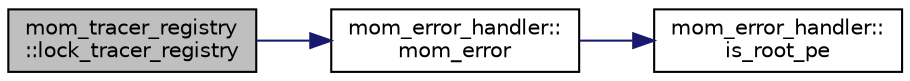 digraph "mom_tracer_registry::lock_tracer_registry"
{
 // INTERACTIVE_SVG=YES
  edge [fontname="Helvetica",fontsize="10",labelfontname="Helvetica",labelfontsize="10"];
  node [fontname="Helvetica",fontsize="10",shape=record];
  rankdir="LR";
  Node21 [label="mom_tracer_registry\l::lock_tracer_registry",height=0.2,width=0.4,color="black", fillcolor="grey75", style="filled", fontcolor="black"];
  Node21 -> Node22 [color="midnightblue",fontsize="10",style="solid",fontname="Helvetica"];
  Node22 [label="mom_error_handler::\lmom_error",height=0.2,width=0.4,color="black", fillcolor="white", style="filled",URL="$namespacemom__error__handler.html#a460cfb79a06c29fc249952c2a3710d67"];
  Node22 -> Node23 [color="midnightblue",fontsize="10",style="solid",fontname="Helvetica"];
  Node23 [label="mom_error_handler::\lis_root_pe",height=0.2,width=0.4,color="black", fillcolor="white", style="filled",URL="$namespacemom__error__handler.html#ad5f00a53059c72fe2332d1436c80ca71"];
}

